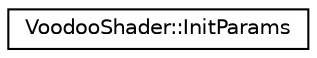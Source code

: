 digraph G
{
  edge [fontname="Helvetica",fontsize="10",labelfontname="Helvetica",labelfontsize="10"];
  node [fontname="Helvetica",fontsize="10",shape=record];
  rankdir="LR";
  Node1 [label="VoodooShader::InitParams",height=0.2,width=0.4,color="black", fillcolor="white", style="filled",URL="$struct_voodoo_shader_1_1_init_params.html",tooltip="Initialization parameters."];
}
